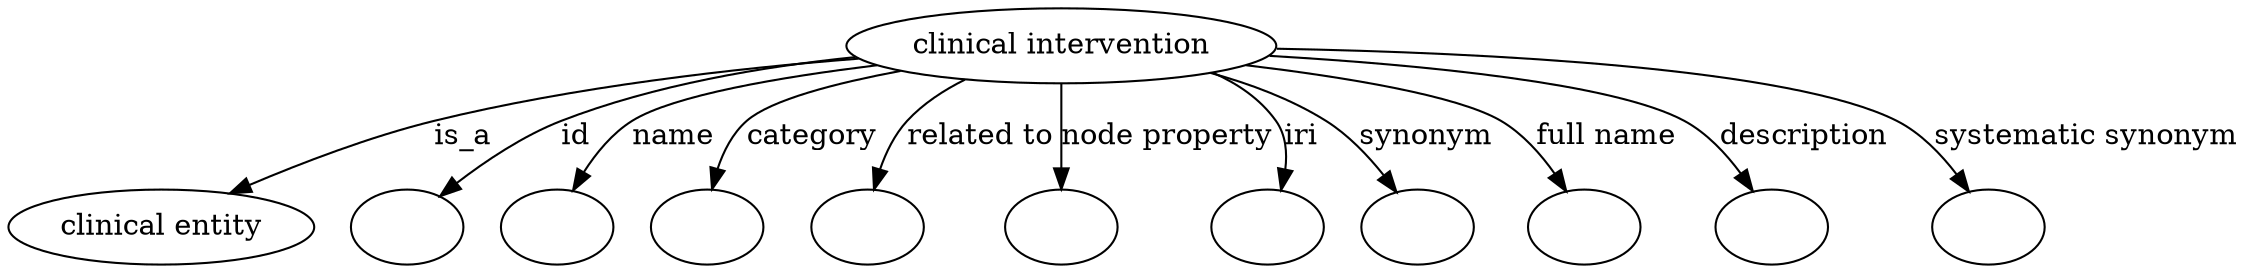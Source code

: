 digraph {
	graph [bb="0,0,911.42,122"];
	node [label="\N"];
	"clinical intervention"	 [height=0.5,
		label="clinical intervention",
		pos="451.48,104",
		width=2.2521];
	"clinical entity"	 [height=0.5,
		pos="58.482,18",
		width=1.6245];
	"clinical intervention" -> "clinical entity"	 [label=is_a,
		lp="208.76,61",
		pos="e,92.861,32.663 375.8,97.423 324.75,91.984 256.17,82.718 196.93,68 164.57,59.96 129.23,47.127 102.36,36.475"];
	id	 [color=black,
		height=0.5,
		label="",
		pos="161.48,18",
		width=0.75];
	"clinical intervention" -> id	 [color=black,
		label=id,
		lp="260.93,61",
		pos="e,180.99,30.818 378.08,96.118 340.43,90.698 294.28,81.896 254.59,68 231.74,59.996 207.7,46.954 189.77,36.196",
		style=solid];
	name	 [color=black,
		height=0.5,
		label="",
		pos="233.48,18",
		width=0.75];
	"clinical intervention" -> name	 [color=black,
		label=name,
		lp="304.64,61",
		pos="e,247.01,33.896 378.44,95.964 349.49,90.731 316.63,82.124 289.17,68 276.22,61.343 263.94,50.935 254.22,41.334",
		style=solid];
	category	 [color=black,
		height=0.5,
		label="",
		pos="305.48,18",
		width=0.75];
	"clinical intervention" -> category	 [color=black,
		label=category,
		lp="359.58,61",
		pos="e,312.09,35.537 387.11,93.049 369.02,87.695 350.22,79.756 335.29,68 327.47,61.849 321.26,53.039 316.58,44.523",
		style=solid];
	"related to"	 [color=black,
		height=0.5,
		label="",
		pos="377.48,18",
		width=0.75];
	"clinical intervention" -> "related to"	 [color=black,
		label="related to",
		lp="421.72,61",
		pos="e,380.76,36.08 417.48,87.45 409.24,82.161 401.08,75.654 395.01,68 389.92,61.584 386.26,53.586 383.64,45.882",
		style=solid];
	"node property"	 [color=black,
		height=0.5,
		label="",
		pos="450.48,18",
		width=0.75];
	"clinical intervention" -> "node property"	 [color=black,
		label="node property",
		lp="490.55,61",
		pos="e,450.69,36.212 451.27,85.762 451.14,74.36 450.96,59.434 450.81,46.494",
		style=solid];
	iri	 [color=black,
		height=0.5,
		label="",
		pos="522.48,18",
		width=0.75];
	"clinical intervention" -> iri	 [color=black,
		label=iri,
		lp="540.7,61",
		pos="e,530.88,35.429 504.13,90.128 514.56,84.907 524.2,77.761 530.48,68 534.78,61.317 535.05,53.12 533.59,45.311",
		style=solid];
	synonym	 [color=black,
		height=0.5,
		label="",
		pos="594.48,18",
		width=0.75];
	"clinical intervention" -> synonym	 [color=black,
		label=synonym,
		lp="592.15,61",
		pos="e,583.1,34.815 504.21,90.286 519.89,84.803 536.59,77.486 550.48,68 560.43,61.212 569.56,51.674 576.9,42.746",
		style=solid];
	"full name"	 [color=black,
		height=0.5,
		label="",
		pos="666.48,18",
		width=0.75];
	"clinical intervention" -> "full name"	 [color=black,
		label="full name",
		lp="666.11,61",
		pos="e,655.51,34.942 519.47,93.998 558.9,87.352 604.11,78.026 621.48,68 632.17,61.833 641.7,52.24 649.21,43.099",
		style=solid];
	description	 [color=black,
		height=0.5,
		label="",
		pos="740.48,18",
		width=0.75];
	"clinical intervention" -> description	 [color=black,
		label=description,
		lp="745.59,61",
		pos="e,730.33,34.736 528.75,98.455 589.43,93.038 668.24,83.337 696.48,68 707.37,62.085 716.86,52.358 724.21,43.047",
		style=solid];
	"systematic synonym"	 [color=black,
		height=0.5,
		label="",
		pos="825.48,18",
		width=0.75];
	"clinical intervention" -> "systematic synonym"	 [color=black,
		label="systematic synonym",
		lp="854.45,61",
		pos="e,815.1,34.902 532.17,101.72 615.32,98.216 738.55,89.485 780.48,68 791.74,62.234 801.52,52.4 809.07,42.971",
		style=solid];
}
